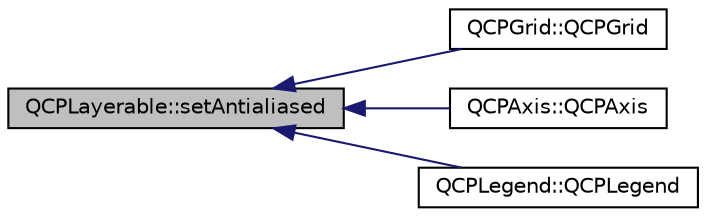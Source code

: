 digraph "QCPLayerable::setAntialiased"
{
  edge [fontname="Helvetica",fontsize="10",labelfontname="Helvetica",labelfontsize="10"];
  node [fontname="Helvetica",fontsize="10",shape=record];
  rankdir="LR";
  Node232 [label="QCPLayerable::setAntialiased",height=0.2,width=0.4,color="black", fillcolor="grey75", style="filled", fontcolor="black"];
  Node232 -> Node233 [dir="back",color="midnightblue",fontsize="10",style="solid",fontname="Helvetica"];
  Node233 [label="QCPGrid::QCPGrid",height=0.2,width=0.4,color="black", fillcolor="white", style="filled",URL="$d2/ddb/class_q_c_p_grid.html#acd1cdd2909625388a13048b698494a17"];
  Node232 -> Node234 [dir="back",color="midnightblue",fontsize="10",style="solid",fontname="Helvetica"];
  Node234 [label="QCPAxis::QCPAxis",height=0.2,width=0.4,color="black", fillcolor="white", style="filled",URL="$d2/deb/class_q_c_p_axis.html#ac62c042968bae0e6d474fcfc57c9b71f"];
  Node232 -> Node235 [dir="back",color="midnightblue",fontsize="10",style="solid",fontname="Helvetica"];
  Node235 [label="QCPLegend::QCPLegend",height=0.2,width=0.4,color="black", fillcolor="white", style="filled",URL="$d9/db1/class_q_c_p_legend.html#a0001a456989bd07ea378883651fabd72"];
}
